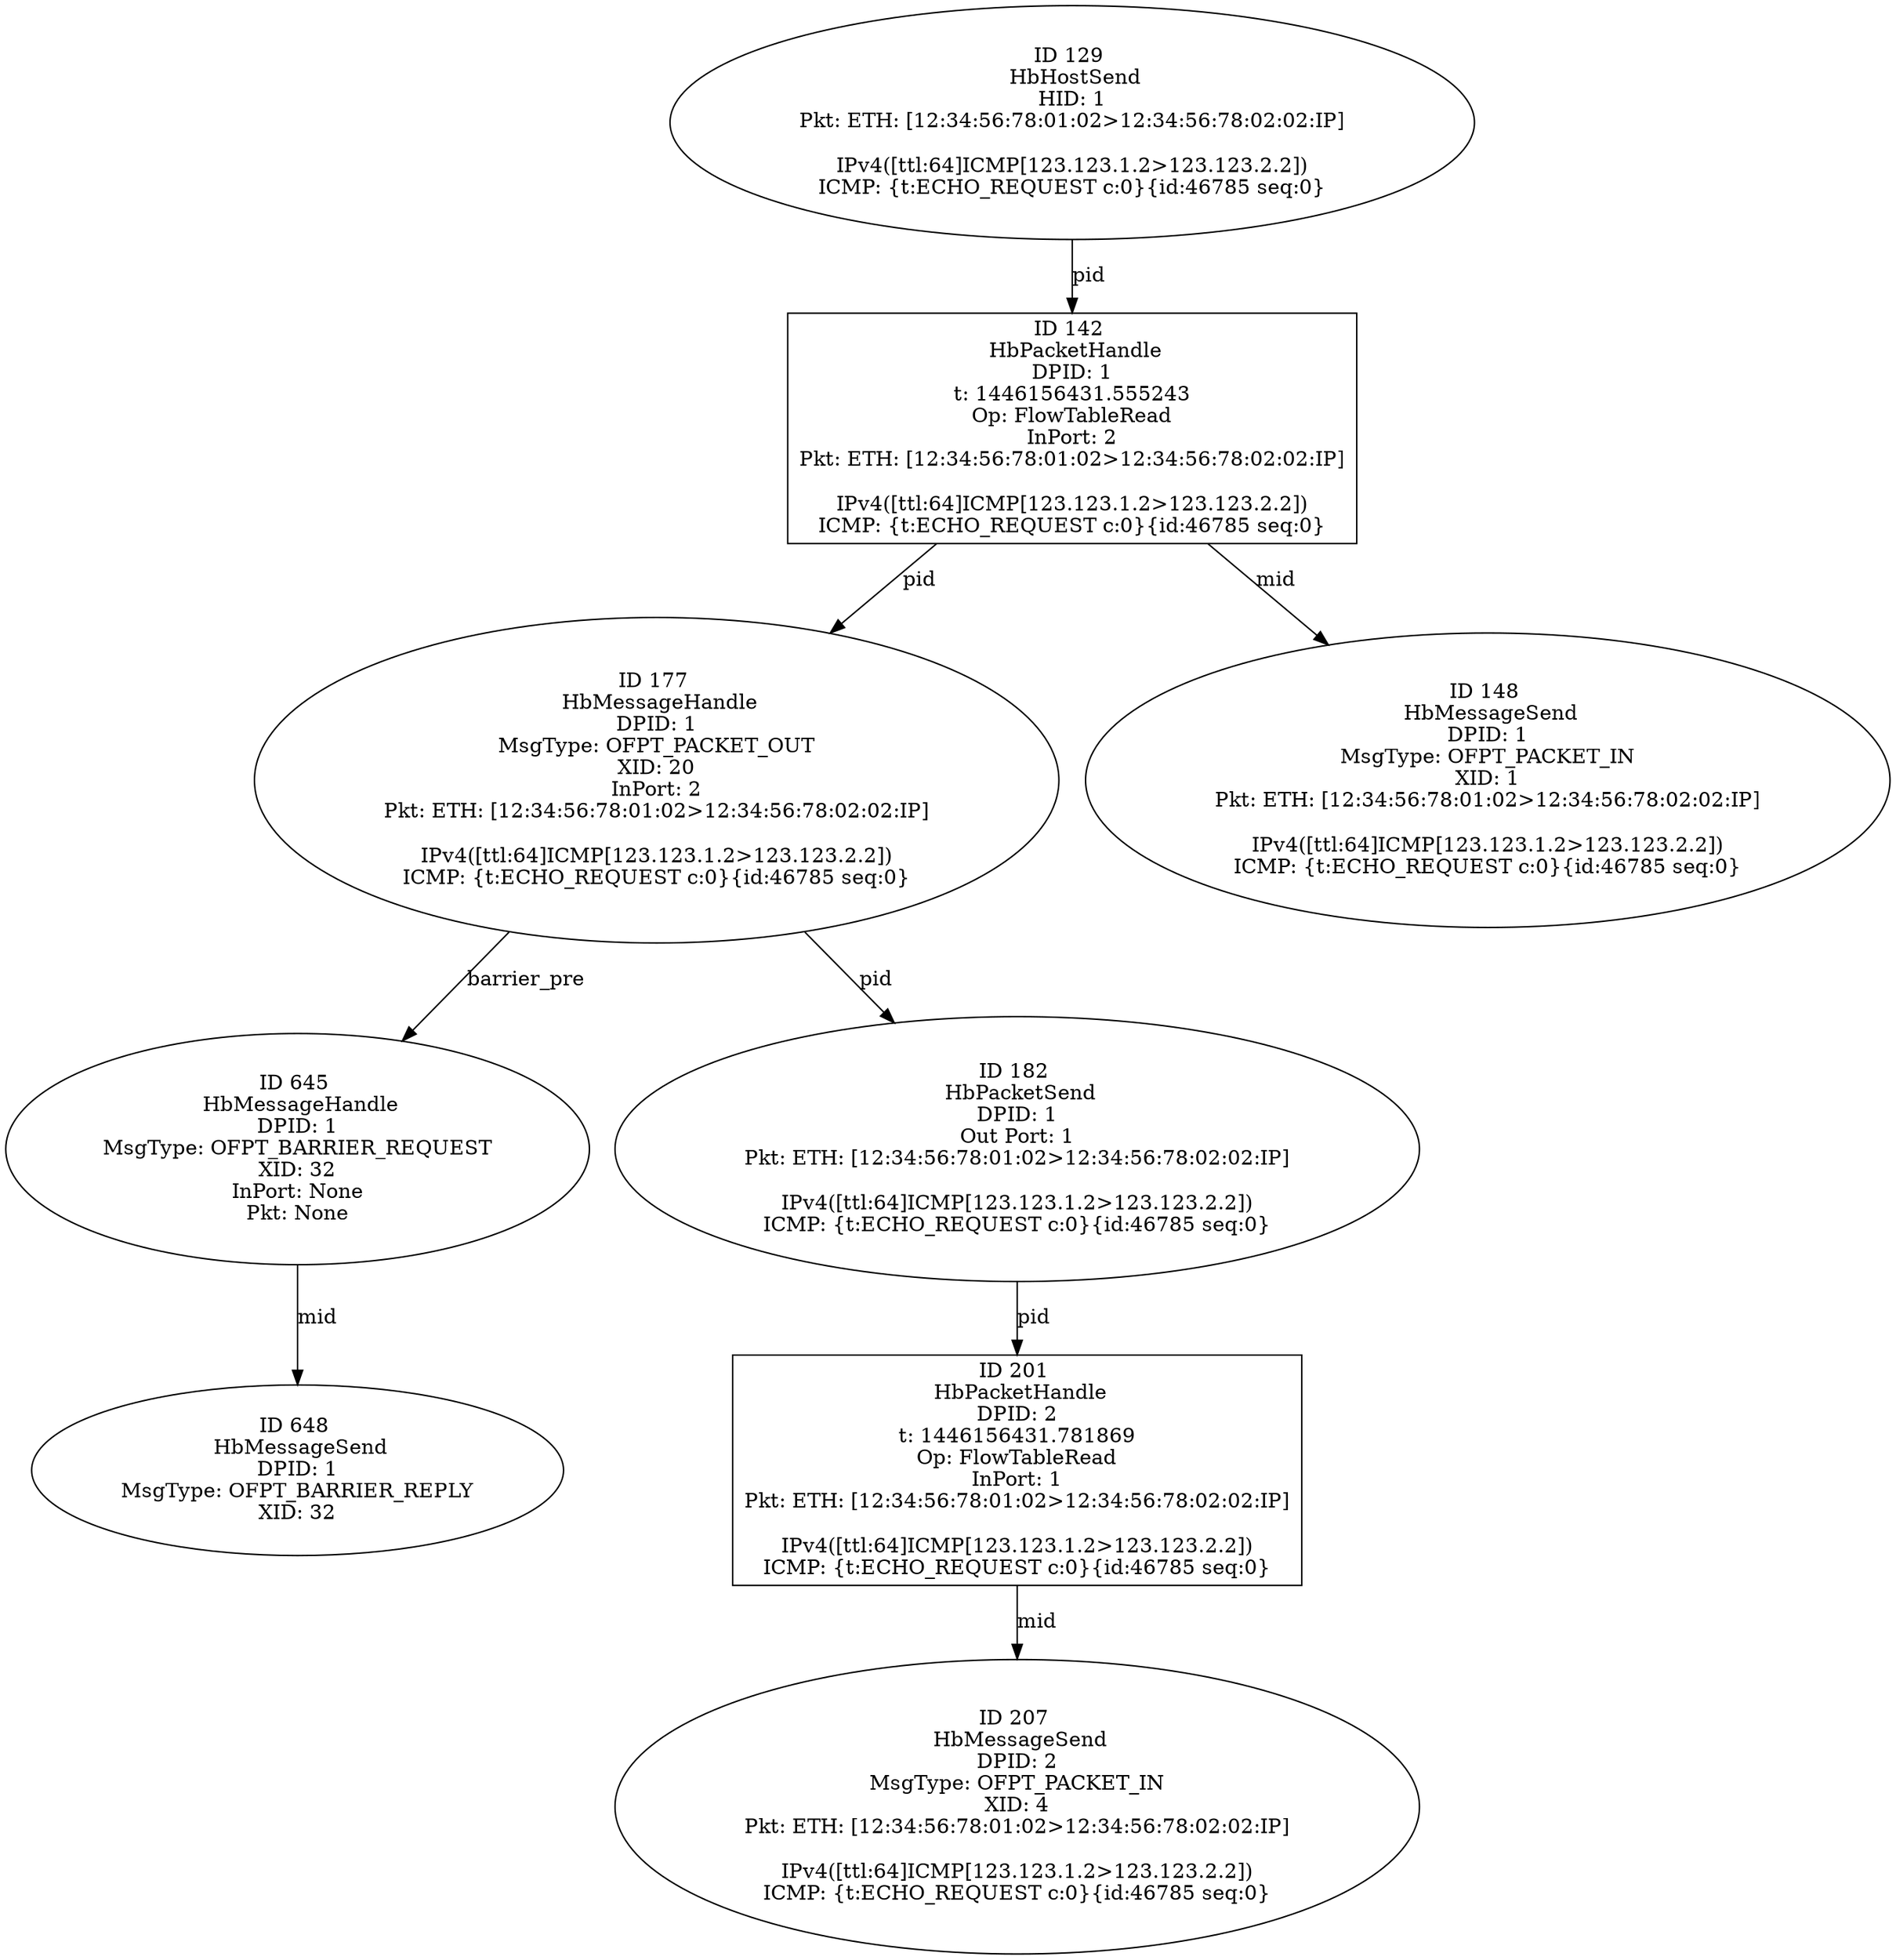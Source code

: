 strict digraph G {
129 [shape=oval, event=<hb_events.HbHostSend object at 0x10ed4be50>, label="ID 129 
 HbHostSend
HID: 1
Pkt: ETH: [12:34:56:78:01:02>12:34:56:78:02:02:IP]

IPv4([ttl:64]ICMP[123.123.1.2>123.123.2.2])
ICMP: {t:ECHO_REQUEST c:0}{id:46785 seq:0}"];
645 [shape=oval, event=<hb_events.HbMessageHandle object at 0x10ee1d4d0>, label="ID 645 
 HbMessageHandle
DPID: 1
MsgType: OFPT_BARRIER_REQUEST
XID: 32
InPort: None
Pkt: None"];
648 [shape=oval, event=<hb_events.HbMessageSend object at 0x10ee1d550>, label="ID 648 
 HbMessageSend
DPID: 1
MsgType: OFPT_BARRIER_REPLY
XID: 32"];
201 [shape=box, event=<hb_events.HbPacketHandle object at 0x10ed783d0>, label="ID 201 
 HbPacketHandle
DPID: 2
t: 1446156431.781869
Op: FlowTableRead
InPort: 1
Pkt: ETH: [12:34:56:78:01:02>12:34:56:78:02:02:IP]

IPv4([ttl:64]ICMP[123.123.1.2>123.123.2.2])
ICMP: {t:ECHO_REQUEST c:0}{id:46785 seq:0}"];
142 [shape=box, event=<hb_events.HbPacketHandle object at 0x10ed61410>, label="ID 142 
 HbPacketHandle
DPID: 1
t: 1446156431.555243
Op: FlowTableRead
InPort: 2
Pkt: ETH: [12:34:56:78:01:02>12:34:56:78:02:02:IP]

IPv4([ttl:64]ICMP[123.123.1.2>123.123.2.2])
ICMP: {t:ECHO_REQUEST c:0}{id:46785 seq:0}"];
207 [shape=oval, event=<hb_events.HbMessageSend object at 0x10ed78cd0>, label="ID 207 
 HbMessageSend
DPID: 2
MsgType: OFPT_PACKET_IN
XID: 4
Pkt: ETH: [12:34:56:78:01:02>12:34:56:78:02:02:IP]

IPv4([ttl:64]ICMP[123.123.1.2>123.123.2.2])
ICMP: {t:ECHO_REQUEST c:0}{id:46785 seq:0}"];
177 [shape=oval, event=<hb_events.HbMessageHandle object at 0x10ed704d0>, label="ID 177 
 HbMessageHandle
DPID: 1
MsgType: OFPT_PACKET_OUT
XID: 20
InPort: 2
Pkt: ETH: [12:34:56:78:01:02>12:34:56:78:02:02:IP]

IPv4([ttl:64]ICMP[123.123.1.2>123.123.2.2])
ICMP: {t:ECHO_REQUEST c:0}{id:46785 seq:0}"];
148 [shape=oval, event=<hb_events.HbMessageSend object at 0x10ed61d10>, label="ID 148 
 HbMessageSend
DPID: 1
MsgType: OFPT_PACKET_IN
XID: 1
Pkt: ETH: [12:34:56:78:01:02>12:34:56:78:02:02:IP]

IPv4([ttl:64]ICMP[123.123.1.2>123.123.2.2])
ICMP: {t:ECHO_REQUEST c:0}{id:46785 seq:0}"];
182 [shape=oval, event=<hb_events.HbPacketSend object at 0x10ed709d0>, label="ID 182 
 HbPacketSend
DPID: 1
Out Port: 1
Pkt: ETH: [12:34:56:78:01:02>12:34:56:78:02:02:IP]

IPv4([ttl:64]ICMP[123.123.1.2>123.123.2.2])
ICMP: {t:ECHO_REQUEST c:0}{id:46785 seq:0}"];
129 -> 142  [rel=pid, label=pid];
645 -> 648  [rel=mid, label=mid];
201 -> 207  [rel=mid, label=mid];
142 -> 177  [rel=pid, label=pid];
142 -> 148  [rel=mid, label=mid];
177 -> 645  [rel=barrier_pre, label=barrier_pre];
177 -> 182  [rel=pid, label=pid];
182 -> 201  [rel=pid, label=pid];
}
